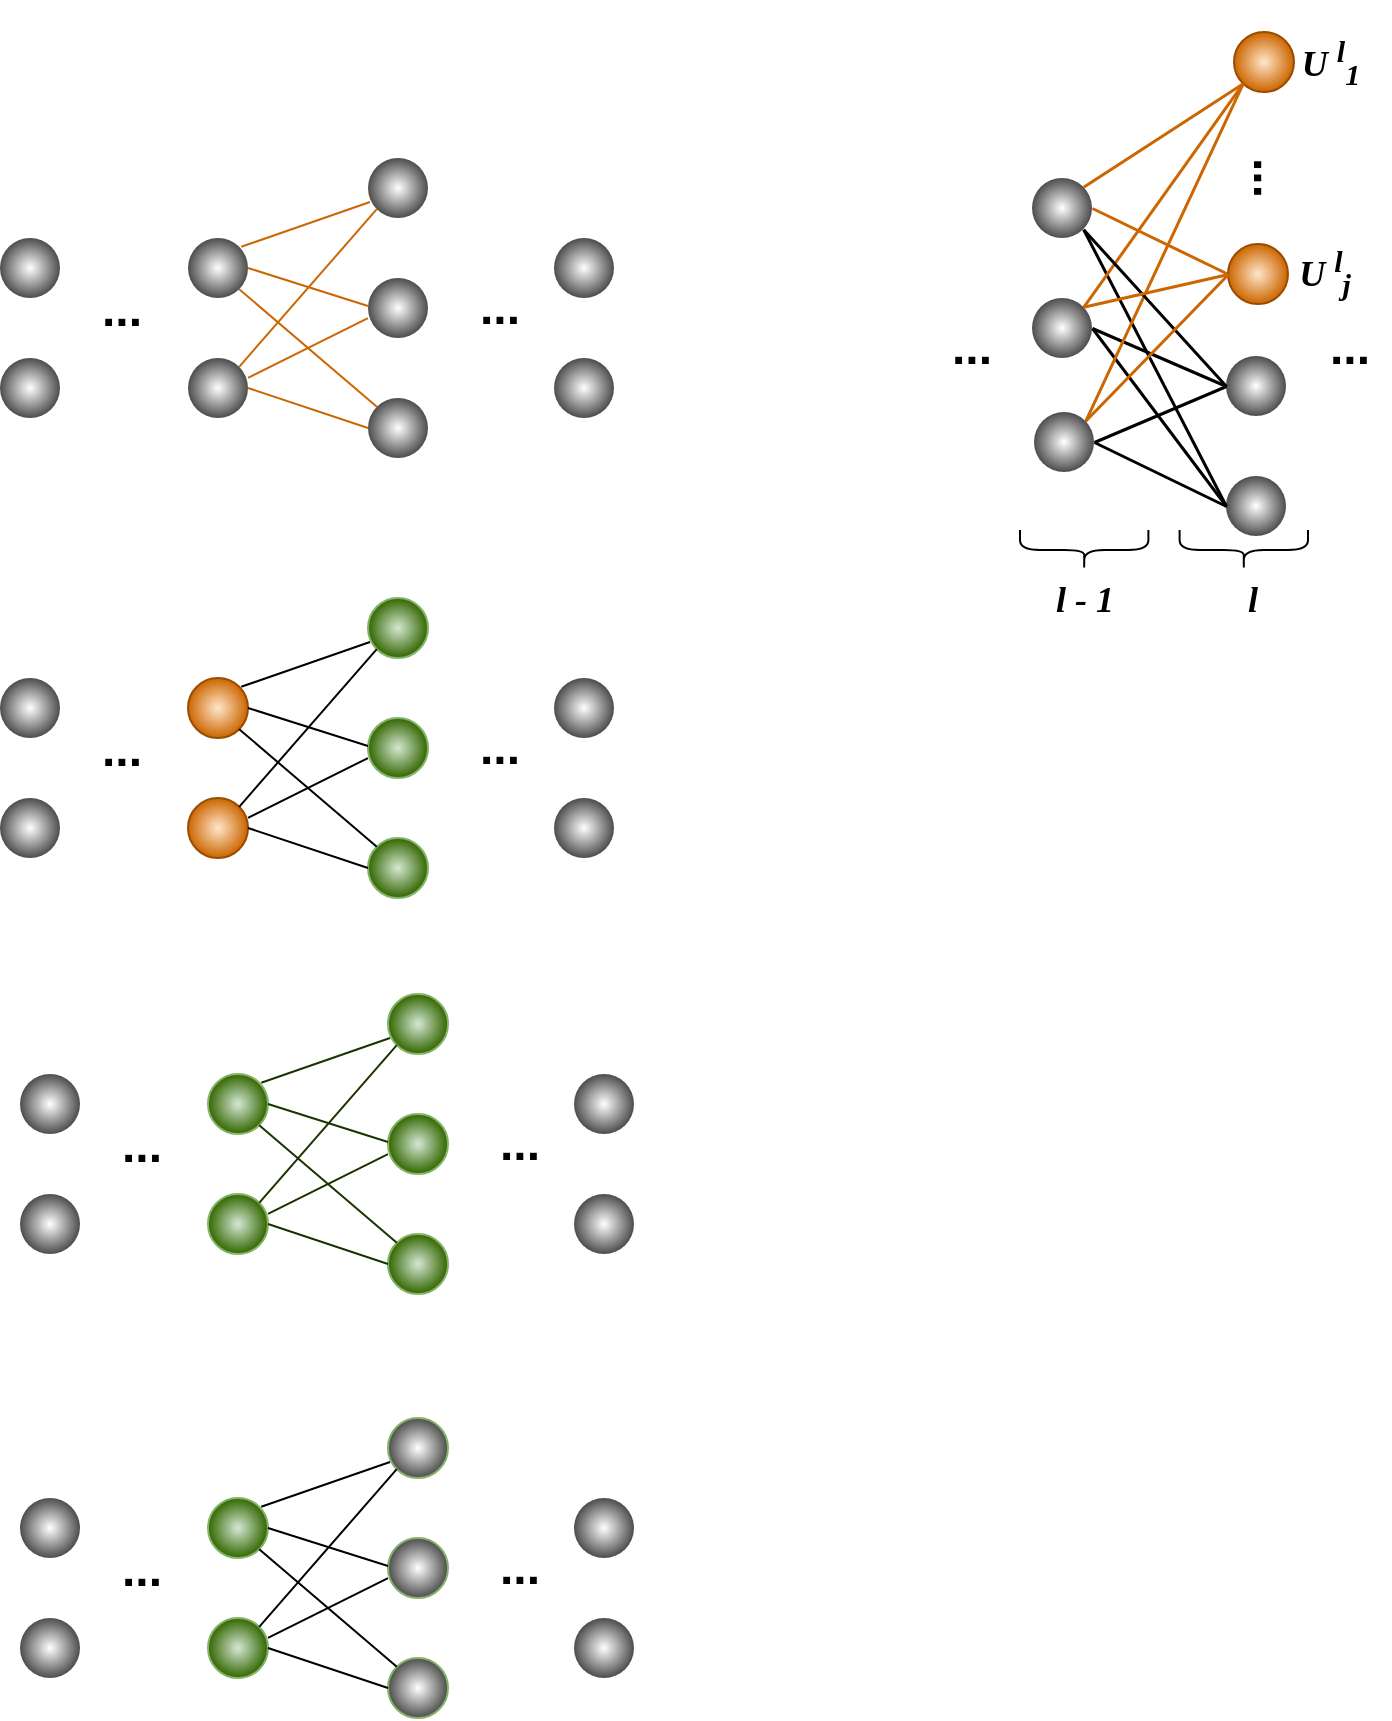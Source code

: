 <mxfile version="24.7.1" type="github">
  <diagram name="Page-1" id="FUWo2Y51OWxyG4Jk93Gd">
    <mxGraphModel dx="1372" dy="820" grid="1" gridSize="10" guides="1" tooltips="1" connect="1" arrows="1" fold="1" page="1" pageScale="1" pageWidth="850" pageHeight="1100" math="0" shadow="0">
      <root>
        <mxCell id="0" />
        <mxCell id="1" parent="0" />
        <mxCell id="ar6Wckdf8JKicGxUos1O-1" value="" style="ellipse;whiteSpace=wrap;html=1;aspect=fixed;gradientColor=#4D4D4D;fillColor=default;gradientDirection=radial;shadow=0;strokeColor=none;" vertex="1" parent="1">
          <mxGeometry x="20" y="410" width="30" height="30" as="geometry" />
        </mxCell>
        <mxCell id="ar6Wckdf8JKicGxUos1O-2" value="" style="ellipse;whiteSpace=wrap;html=1;aspect=fixed;gradientColor=#4D4D4D;fillColor=default;gradientDirection=radial;shadow=0;strokeColor=none;" vertex="1" parent="1">
          <mxGeometry x="297" y="470" width="30" height="30" as="geometry" />
        </mxCell>
        <mxCell id="ar6Wckdf8JKicGxUos1O-3" value="" style="ellipse;whiteSpace=wrap;html=1;aspect=fixed;gradientColor=#4D4D4D;fillColor=default;gradientDirection=radial;shadow=0;strokeColor=none;" vertex="1" parent="1">
          <mxGeometry x="297" y="410" width="30" height="30" as="geometry" />
        </mxCell>
        <mxCell id="ar6Wckdf8JKicGxUos1O-4" value="" style="ellipse;whiteSpace=wrap;html=1;aspect=fixed;fillColor=#d5e8d4;gradientDirection=radial;shadow=0;strokeColor=#82b366;gradientColor=#336600;align=center;verticalAlign=middle;fontFamily=Helvetica;fontSize=12;fontColor=default;" vertex="1" parent="1">
          <mxGeometry x="204" y="490" width="30" height="30" as="geometry" />
        </mxCell>
        <mxCell id="ar6Wckdf8JKicGxUos1O-5" value="" style="ellipse;whiteSpace=wrap;html=1;aspect=fixed;fillColor=#d5e8d4;gradientDirection=radial;shadow=0;strokeColor=#82b366;gradientColor=#336600;align=center;verticalAlign=middle;fontFamily=Helvetica;fontSize=12;fontColor=default;" vertex="1" parent="1">
          <mxGeometry x="204" y="430" width="30" height="30" as="geometry" />
        </mxCell>
        <mxCell id="ar6Wckdf8JKicGxUos1O-6" value="" style="ellipse;whiteSpace=wrap;html=1;aspect=fixed;fillColor=#d5e8d4;gradientDirection=radial;shadow=0;strokeColor=#82b366;gradientColor=#336600;align=center;verticalAlign=middle;fontFamily=Helvetica;fontSize=12;fontColor=default;" vertex="1" parent="1">
          <mxGeometry x="204" y="370" width="30" height="30" as="geometry" />
        </mxCell>
        <mxCell id="ar6Wckdf8JKicGxUos1O-7" value="" style="ellipse;whiteSpace=wrap;html=1;aspect=fixed;fillColor=#ffe6cc;gradientDirection=radial;shadow=0;strokeColor=#994C00;gradientColor=#CC6600;align=center;verticalAlign=middle;fontFamily=Helvetica;fontSize=12;fontColor=default;" vertex="1" parent="1">
          <mxGeometry x="114" y="470" width="30" height="30" as="geometry" />
        </mxCell>
        <mxCell id="ar6Wckdf8JKicGxUos1O-8" value="" style="ellipse;whiteSpace=wrap;html=1;aspect=fixed;fillColor=#ffe6cc;gradientDirection=radial;shadow=0;strokeColor=#994C00;gradientColor=#CC6600;align=center;verticalAlign=middle;fontFamily=Helvetica;fontSize=12;fontColor=default;" vertex="1" parent="1">
          <mxGeometry x="114" y="410" width="30" height="30" as="geometry" />
        </mxCell>
        <mxCell id="ar6Wckdf8JKicGxUos1O-9" value="" style="ellipse;whiteSpace=wrap;html=1;aspect=fixed;gradientColor=#4D4D4D;fillColor=default;gradientDirection=radial;shadow=0;strokeColor=none;" vertex="1" parent="1">
          <mxGeometry x="20" y="470" width="30" height="30" as="geometry" />
        </mxCell>
        <mxCell id="ar6Wckdf8JKicGxUos1O-10" value="" style="endArrow=none;html=1;rounded=0;exitX=1;exitY=0;exitDx=0;exitDy=0;" edge="1" parent="1">
          <mxGeometry width="50" height="50" relative="1" as="geometry">
            <mxPoint x="140.607" y="414.393" as="sourcePoint" />
            <mxPoint x="205" y="392" as="targetPoint" />
          </mxGeometry>
        </mxCell>
        <mxCell id="ar6Wckdf8JKicGxUos1O-11" value="" style="endArrow=none;html=1;rounded=0;entryX=0;entryY=0.667;entryDx=0;entryDy=0;exitX=1;exitY=0.333;exitDx=0;exitDy=0;exitPerimeter=0;entryPerimeter=0;" edge="1" parent="1" source="ar6Wckdf8JKicGxUos1O-7" target="ar6Wckdf8JKicGxUos1O-5">
          <mxGeometry width="50" height="50" relative="1" as="geometry">
            <mxPoint x="134" y="480" as="sourcePoint" />
            <mxPoint x="204" y="440" as="targetPoint" />
          </mxGeometry>
        </mxCell>
        <mxCell id="ar6Wckdf8JKicGxUos1O-12" value="" style="endArrow=none;html=1;rounded=0;entryX=0;entryY=0.5;entryDx=0;entryDy=0;exitX=1;exitY=0.5;exitDx=0;exitDy=0;" edge="1" parent="1" source="ar6Wckdf8JKicGxUos1O-7" target="ar6Wckdf8JKicGxUos1O-4">
          <mxGeometry width="50" height="50" relative="1" as="geometry">
            <mxPoint x="150" y="484" as="sourcePoint" />
            <mxPoint x="218" y="466" as="targetPoint" />
          </mxGeometry>
        </mxCell>
        <mxCell id="ar6Wckdf8JKicGxUos1O-13" value="" style="endArrow=none;html=1;rounded=0;entryX=0;entryY=0.5;entryDx=0;entryDy=0;exitX=1;exitY=0.5;exitDx=0;exitDy=0;" edge="1" parent="1" source="ar6Wckdf8JKicGxUos1O-8">
          <mxGeometry width="50" height="50" relative="1" as="geometry">
            <mxPoint x="134" y="430" as="sourcePoint" />
            <mxPoint x="204" y="444" as="targetPoint" />
          </mxGeometry>
        </mxCell>
        <mxCell id="ar6Wckdf8JKicGxUos1O-14" value="" style="endArrow=none;html=1;rounded=0;entryX=0;entryY=0;entryDx=0;entryDy=0;exitX=1;exitY=1;exitDx=0;exitDy=0;" edge="1" parent="1" source="ar6Wckdf8JKicGxUos1O-8" target="ar6Wckdf8JKicGxUos1O-4">
          <mxGeometry width="50" height="50" relative="1" as="geometry">
            <mxPoint x="144" y="440" as="sourcePoint" />
            <mxPoint x="194" y="454" as="targetPoint" />
          </mxGeometry>
        </mxCell>
        <mxCell id="ar6Wckdf8JKicGxUos1O-15" value="" style="endArrow=none;html=1;rounded=0;entryX=0;entryY=1;entryDx=0;entryDy=0;exitX=1;exitY=0;exitDx=0;exitDy=0;" edge="1" parent="1" source="ar6Wckdf8JKicGxUos1O-7" target="ar6Wckdf8JKicGxUos1O-6">
          <mxGeometry width="50" height="50" relative="1" as="geometry">
            <mxPoint x="134" y="480" as="sourcePoint" />
            <mxPoint x="198" y="441" as="targetPoint" />
          </mxGeometry>
        </mxCell>
        <mxCell id="ar6Wckdf8JKicGxUos1O-16" value="&lt;font style=&quot;font-size: 24px;&quot;&gt;&lt;b&gt;...&lt;/b&gt;&lt;/font&gt;" style="text;html=1;align=center;verticalAlign=middle;whiteSpace=wrap;rounded=0;" vertex="1" parent="1">
          <mxGeometry x="61" y="431" width="40" height="30" as="geometry" />
        </mxCell>
        <mxCell id="ar6Wckdf8JKicGxUos1O-17" value="&lt;font style=&quot;font-size: 24px;&quot;&gt;&lt;b&gt;...&lt;/b&gt;&lt;/font&gt;" style="text;html=1;align=center;verticalAlign=middle;whiteSpace=wrap;rounded=0;" vertex="1" parent="1">
          <mxGeometry x="250" y="430" width="40" height="30" as="geometry" />
        </mxCell>
        <mxCell id="ar6Wckdf8JKicGxUos1O-18" value="" style="ellipse;whiteSpace=wrap;html=1;aspect=fixed;gradientColor=#4D4D4D;fillColor=default;gradientDirection=radial;shadow=0;strokeColor=none;" vertex="1" parent="1">
          <mxGeometry x="30" y="608" width="30" height="30" as="geometry" />
        </mxCell>
        <mxCell id="ar6Wckdf8JKicGxUos1O-19" value="" style="ellipse;whiteSpace=wrap;html=1;aspect=fixed;gradientColor=#4D4D4D;fillColor=default;gradientDirection=radial;shadow=0;strokeColor=none;" vertex="1" parent="1">
          <mxGeometry x="307" y="668" width="30" height="30" as="geometry" />
        </mxCell>
        <mxCell id="ar6Wckdf8JKicGxUos1O-20" value="" style="ellipse;whiteSpace=wrap;html=1;aspect=fixed;gradientColor=#4D4D4D;fillColor=default;gradientDirection=radial;shadow=0;strokeColor=none;" vertex="1" parent="1">
          <mxGeometry x="307" y="608" width="30" height="30" as="geometry" />
        </mxCell>
        <mxCell id="ar6Wckdf8JKicGxUos1O-21" value="" style="ellipse;whiteSpace=wrap;html=1;aspect=fixed;gradientColor=#336600;fillColor=#d5e8d4;gradientDirection=radial;shadow=0;strokeColor=#82b366;align=center;verticalAlign=middle;fontFamily=Helvetica;fontSize=12;fontColor=default;" vertex="1" parent="1">
          <mxGeometry x="214" y="688" width="30" height="30" as="geometry" />
        </mxCell>
        <mxCell id="ar6Wckdf8JKicGxUos1O-22" value="" style="ellipse;whiteSpace=wrap;html=1;aspect=fixed;gradientColor=#336600;fillColor=#d5e8d4;gradientDirection=radial;shadow=0;strokeColor=#82b366;align=center;verticalAlign=middle;fontFamily=Helvetica;fontSize=12;fontColor=default;" vertex="1" parent="1">
          <mxGeometry x="214" y="628" width="30" height="30" as="geometry" />
        </mxCell>
        <mxCell id="ar6Wckdf8JKicGxUos1O-23" value="" style="ellipse;whiteSpace=wrap;html=1;aspect=fixed;gradientColor=#336600;fillColor=#d5e8d4;gradientDirection=radial;shadow=0;strokeColor=#82b366;align=center;verticalAlign=middle;fontFamily=Helvetica;fontSize=12;fontColor=default;" vertex="1" parent="1">
          <mxGeometry x="214" y="568" width="30" height="30" as="geometry" />
        </mxCell>
        <mxCell id="ar6Wckdf8JKicGxUos1O-24" value="" style="ellipse;whiteSpace=wrap;html=1;aspect=fixed;gradientColor=#336600;fillColor=#d5e8d4;gradientDirection=radial;shadow=0;strokeColor=#82b366;align=center;verticalAlign=middle;fontFamily=Helvetica;fontSize=12;fontColor=default;" vertex="1" parent="1">
          <mxGeometry x="124" y="668" width="30" height="30" as="geometry" />
        </mxCell>
        <mxCell id="ar6Wckdf8JKicGxUos1O-25" value="" style="ellipse;whiteSpace=wrap;html=1;aspect=fixed;gradientColor=#336600;fillColor=#d5e8d4;gradientDirection=radial;shadow=0;strokeColor=#82b366;align=center;verticalAlign=middle;fontFamily=Helvetica;fontSize=12;fontColor=default;" vertex="1" parent="1">
          <mxGeometry x="124" y="608" width="30" height="30" as="geometry" />
        </mxCell>
        <mxCell id="ar6Wckdf8JKicGxUos1O-26" value="" style="ellipse;whiteSpace=wrap;html=1;aspect=fixed;gradientColor=#4D4D4D;fillColor=default;gradientDirection=radial;shadow=0;strokeColor=none;" vertex="1" parent="1">
          <mxGeometry x="30" y="668" width="30" height="30" as="geometry" />
        </mxCell>
        <mxCell id="ar6Wckdf8JKicGxUos1O-27" value="" style="endArrow=none;html=1;rounded=0;exitX=1;exitY=0;exitDx=0;exitDy=0;strokeColor=#1A3300;" edge="1" parent="1">
          <mxGeometry width="50" height="50" relative="1" as="geometry">
            <mxPoint x="150.607" y="612.393" as="sourcePoint" />
            <mxPoint x="215" y="590" as="targetPoint" />
          </mxGeometry>
        </mxCell>
        <mxCell id="ar6Wckdf8JKicGxUos1O-28" value="" style="endArrow=none;html=1;rounded=0;entryX=0;entryY=0.667;entryDx=0;entryDy=0;exitX=1;exitY=0.333;exitDx=0;exitDy=0;exitPerimeter=0;entryPerimeter=0;strokeColor=#1A3300;" edge="1" parent="1" source="ar6Wckdf8JKicGxUos1O-24" target="ar6Wckdf8JKicGxUos1O-22">
          <mxGeometry width="50" height="50" relative="1" as="geometry">
            <mxPoint x="144" y="678" as="sourcePoint" />
            <mxPoint x="214" y="638" as="targetPoint" />
          </mxGeometry>
        </mxCell>
        <mxCell id="ar6Wckdf8JKicGxUos1O-29" value="" style="endArrow=none;html=1;rounded=0;entryX=0;entryY=0.5;entryDx=0;entryDy=0;exitX=1;exitY=0.5;exitDx=0;exitDy=0;strokeColor=#1A3300;" edge="1" parent="1" source="ar6Wckdf8JKicGxUos1O-24" target="ar6Wckdf8JKicGxUos1O-21">
          <mxGeometry width="50" height="50" relative="1" as="geometry">
            <mxPoint x="160" y="682" as="sourcePoint" />
            <mxPoint x="228" y="664" as="targetPoint" />
          </mxGeometry>
        </mxCell>
        <mxCell id="ar6Wckdf8JKicGxUos1O-30" value="" style="endArrow=none;html=1;rounded=0;entryX=0;entryY=0.5;entryDx=0;entryDy=0;exitX=1;exitY=0.5;exitDx=0;exitDy=0;strokeColor=#1A3300;" edge="1" parent="1" source="ar6Wckdf8JKicGxUos1O-25">
          <mxGeometry width="50" height="50" relative="1" as="geometry">
            <mxPoint x="144" y="628" as="sourcePoint" />
            <mxPoint x="214" y="642" as="targetPoint" />
          </mxGeometry>
        </mxCell>
        <mxCell id="ar6Wckdf8JKicGxUos1O-31" value="" style="endArrow=none;html=1;rounded=0;entryX=0;entryY=0;entryDx=0;entryDy=0;exitX=1;exitY=1;exitDx=0;exitDy=0;strokeColor=#1A3300;" edge="1" parent="1" source="ar6Wckdf8JKicGxUos1O-25" target="ar6Wckdf8JKicGxUos1O-21">
          <mxGeometry width="50" height="50" relative="1" as="geometry">
            <mxPoint x="154" y="638" as="sourcePoint" />
            <mxPoint x="204" y="652" as="targetPoint" />
          </mxGeometry>
        </mxCell>
        <mxCell id="ar6Wckdf8JKicGxUos1O-32" value="" style="endArrow=none;html=1;rounded=0;entryX=0;entryY=1;entryDx=0;entryDy=0;exitX=1;exitY=0;exitDx=0;exitDy=0;strokeColor=#1A3300;" edge="1" parent="1" source="ar6Wckdf8JKicGxUos1O-24" target="ar6Wckdf8JKicGxUos1O-23">
          <mxGeometry width="50" height="50" relative="1" as="geometry">
            <mxPoint x="144" y="678" as="sourcePoint" />
            <mxPoint x="208" y="639" as="targetPoint" />
          </mxGeometry>
        </mxCell>
        <mxCell id="ar6Wckdf8JKicGxUos1O-33" value="&lt;font style=&quot;font-size: 24px;&quot;&gt;&lt;b&gt;...&lt;/b&gt;&lt;/font&gt;" style="text;html=1;align=center;verticalAlign=middle;whiteSpace=wrap;rounded=0;" vertex="1" parent="1">
          <mxGeometry x="71" y="629" width="40" height="30" as="geometry" />
        </mxCell>
        <mxCell id="ar6Wckdf8JKicGxUos1O-34" value="&lt;font style=&quot;font-size: 24px;&quot;&gt;&lt;b&gt;...&lt;/b&gt;&lt;/font&gt;" style="text;html=1;align=center;verticalAlign=middle;whiteSpace=wrap;rounded=0;" vertex="1" parent="1">
          <mxGeometry x="260" y="628" width="40" height="30" as="geometry" />
        </mxCell>
        <mxCell id="ar6Wckdf8JKicGxUos1O-35" value="" style="ellipse;whiteSpace=wrap;html=1;aspect=fixed;gradientColor=#4D4D4D;fillColor=default;gradientDirection=radial;shadow=0;strokeColor=none;" vertex="1" parent="1">
          <mxGeometry x="30" y="820" width="30" height="30" as="geometry" />
        </mxCell>
        <mxCell id="ar6Wckdf8JKicGxUos1O-36" value="" style="ellipse;whiteSpace=wrap;html=1;aspect=fixed;gradientColor=#4D4D4D;fillColor=default;gradientDirection=radial;shadow=0;strokeColor=none;" vertex="1" parent="1">
          <mxGeometry x="307" y="880" width="30" height="30" as="geometry" />
        </mxCell>
        <mxCell id="ar6Wckdf8JKicGxUos1O-37" value="" style="ellipse;whiteSpace=wrap;html=1;aspect=fixed;gradientColor=#4D4D4D;fillColor=default;gradientDirection=radial;shadow=0;strokeColor=none;" vertex="1" parent="1">
          <mxGeometry x="307" y="820" width="30" height="30" as="geometry" />
        </mxCell>
        <mxCell id="ar6Wckdf8JKicGxUos1O-38" value="" style="ellipse;whiteSpace=wrap;html=1;aspect=fixed;gradientColor=#4D4D4D;fillColor=default;gradientDirection=radial;shadow=0;strokeColor=#82b366;align=center;verticalAlign=middle;fontFamily=Helvetica;fontSize=12;fontColor=default;" vertex="1" parent="1">
          <mxGeometry x="214" y="900" width="30" height="30" as="geometry" />
        </mxCell>
        <mxCell id="ar6Wckdf8JKicGxUos1O-39" value="" style="ellipse;whiteSpace=wrap;html=1;aspect=fixed;gradientColor=#4D4D4D;fillColor=default;gradientDirection=radial;shadow=0;strokeColor=#82b366;align=center;verticalAlign=middle;fontFamily=Helvetica;fontSize=12;fontColor=default;" vertex="1" parent="1">
          <mxGeometry x="214" y="840" width="30" height="30" as="geometry" />
        </mxCell>
        <mxCell id="ar6Wckdf8JKicGxUos1O-40" value="" style="ellipse;whiteSpace=wrap;html=1;aspect=fixed;gradientColor=#4D4D4D;fillColor=default;gradientDirection=radial;shadow=0;strokeColor=#82b366;align=center;verticalAlign=middle;fontFamily=Helvetica;fontSize=12;fontColor=default;" vertex="1" parent="1">
          <mxGeometry x="214" y="780" width="30" height="30" as="geometry" />
        </mxCell>
        <mxCell id="ar6Wckdf8JKicGxUos1O-41" value="" style="ellipse;whiteSpace=wrap;html=1;aspect=fixed;gradientColor=#336600;fillColor=#d5e8d4;gradientDirection=radial;shadow=0;strokeColor=#82b366;align=center;verticalAlign=middle;fontFamily=Helvetica;fontSize=12;fontColor=default;" vertex="1" parent="1">
          <mxGeometry x="124" y="880" width="30" height="30" as="geometry" />
        </mxCell>
        <mxCell id="ar6Wckdf8JKicGxUos1O-42" value="" style="ellipse;whiteSpace=wrap;html=1;aspect=fixed;gradientColor=#336600;fillColor=#d5e8d4;gradientDirection=radial;shadow=0;strokeColor=#82b366;align=center;verticalAlign=middle;fontFamily=Helvetica;fontSize=12;fontColor=default;" vertex="1" parent="1">
          <mxGeometry x="124" y="820" width="30" height="30" as="geometry" />
        </mxCell>
        <mxCell id="ar6Wckdf8JKicGxUos1O-43" value="" style="ellipse;whiteSpace=wrap;html=1;aspect=fixed;gradientColor=#4D4D4D;fillColor=default;gradientDirection=radial;shadow=0;strokeColor=none;" vertex="1" parent="1">
          <mxGeometry x="30" y="880" width="30" height="30" as="geometry" />
        </mxCell>
        <mxCell id="ar6Wckdf8JKicGxUos1O-44" value="" style="endArrow=none;html=1;rounded=0;exitX=1;exitY=0;exitDx=0;exitDy=0;" edge="1" parent="1">
          <mxGeometry width="50" height="50" relative="1" as="geometry">
            <mxPoint x="150.607" y="824.393" as="sourcePoint" />
            <mxPoint x="215" y="802" as="targetPoint" />
          </mxGeometry>
        </mxCell>
        <mxCell id="ar6Wckdf8JKicGxUos1O-45" value="" style="endArrow=none;html=1;rounded=0;entryX=0;entryY=0.667;entryDx=0;entryDy=0;exitX=1;exitY=0.333;exitDx=0;exitDy=0;exitPerimeter=0;entryPerimeter=0;" edge="1" parent="1" source="ar6Wckdf8JKicGxUos1O-41" target="ar6Wckdf8JKicGxUos1O-39">
          <mxGeometry width="50" height="50" relative="1" as="geometry">
            <mxPoint x="144" y="890" as="sourcePoint" />
            <mxPoint x="214" y="850" as="targetPoint" />
          </mxGeometry>
        </mxCell>
        <mxCell id="ar6Wckdf8JKicGxUos1O-46" value="" style="endArrow=none;html=1;rounded=0;entryX=0;entryY=0.5;entryDx=0;entryDy=0;exitX=1;exitY=0.5;exitDx=0;exitDy=0;" edge="1" parent="1" source="ar6Wckdf8JKicGxUos1O-41" target="ar6Wckdf8JKicGxUos1O-38">
          <mxGeometry width="50" height="50" relative="1" as="geometry">
            <mxPoint x="160" y="894" as="sourcePoint" />
            <mxPoint x="228" y="876" as="targetPoint" />
          </mxGeometry>
        </mxCell>
        <mxCell id="ar6Wckdf8JKicGxUos1O-47" value="" style="endArrow=none;html=1;rounded=0;entryX=0;entryY=0.5;entryDx=0;entryDy=0;exitX=1;exitY=0.5;exitDx=0;exitDy=0;" edge="1" parent="1" source="ar6Wckdf8JKicGxUos1O-42">
          <mxGeometry width="50" height="50" relative="1" as="geometry">
            <mxPoint x="144" y="840" as="sourcePoint" />
            <mxPoint x="214" y="854" as="targetPoint" />
          </mxGeometry>
        </mxCell>
        <mxCell id="ar6Wckdf8JKicGxUos1O-48" value="" style="endArrow=none;html=1;rounded=0;entryX=0;entryY=0;entryDx=0;entryDy=0;exitX=1;exitY=1;exitDx=0;exitDy=0;" edge="1" parent="1" source="ar6Wckdf8JKicGxUos1O-42" target="ar6Wckdf8JKicGxUos1O-38">
          <mxGeometry width="50" height="50" relative="1" as="geometry">
            <mxPoint x="154" y="850" as="sourcePoint" />
            <mxPoint x="204" y="864" as="targetPoint" />
          </mxGeometry>
        </mxCell>
        <mxCell id="ar6Wckdf8JKicGxUos1O-49" value="" style="endArrow=none;html=1;rounded=0;entryX=0;entryY=1;entryDx=0;entryDy=0;exitX=1;exitY=0;exitDx=0;exitDy=0;" edge="1" parent="1" source="ar6Wckdf8JKicGxUos1O-41" target="ar6Wckdf8JKicGxUos1O-40">
          <mxGeometry width="50" height="50" relative="1" as="geometry">
            <mxPoint x="144" y="890" as="sourcePoint" />
            <mxPoint x="208" y="851" as="targetPoint" />
          </mxGeometry>
        </mxCell>
        <mxCell id="ar6Wckdf8JKicGxUos1O-50" value="&lt;font style=&quot;font-size: 24px;&quot;&gt;&lt;b&gt;...&lt;/b&gt;&lt;/font&gt;" style="text;html=1;align=center;verticalAlign=middle;whiteSpace=wrap;rounded=0;" vertex="1" parent="1">
          <mxGeometry x="71" y="841" width="40" height="30" as="geometry" />
        </mxCell>
        <mxCell id="ar6Wckdf8JKicGxUos1O-51" value="&lt;font style=&quot;font-size: 24px;&quot;&gt;&lt;b&gt;...&lt;/b&gt;&lt;/font&gt;" style="text;html=1;align=center;verticalAlign=middle;whiteSpace=wrap;rounded=0;" vertex="1" parent="1">
          <mxGeometry x="260" y="840" width="40" height="30" as="geometry" />
        </mxCell>
        <mxCell id="ar6Wckdf8JKicGxUos1O-52" value="" style="ellipse;whiteSpace=wrap;html=1;aspect=fixed;gradientColor=#4D4D4D;fillColor=default;gradientDirection=radial;shadow=0;strokeColor=none;" vertex="1" parent="1">
          <mxGeometry x="20" y="190" width="30" height="30" as="geometry" />
        </mxCell>
        <mxCell id="ar6Wckdf8JKicGxUos1O-53" value="" style="ellipse;whiteSpace=wrap;html=1;aspect=fixed;gradientColor=#4D4D4D;fillColor=default;gradientDirection=radial;shadow=0;strokeColor=none;" vertex="1" parent="1">
          <mxGeometry x="297" y="250" width="30" height="30" as="geometry" />
        </mxCell>
        <mxCell id="ar6Wckdf8JKicGxUos1O-54" value="" style="ellipse;whiteSpace=wrap;html=1;aspect=fixed;gradientColor=#4D4D4D;fillColor=default;gradientDirection=radial;shadow=0;strokeColor=none;" vertex="1" parent="1">
          <mxGeometry x="297" y="190" width="30" height="30" as="geometry" />
        </mxCell>
        <mxCell id="ar6Wckdf8JKicGxUos1O-55" value="" style="ellipse;whiteSpace=wrap;html=1;aspect=fixed;gradientColor=#4D4D4D;fillColor=default;gradientDirection=radial;shadow=0;strokeColor=none;" vertex="1" parent="1">
          <mxGeometry x="204" y="270" width="30" height="30" as="geometry" />
        </mxCell>
        <mxCell id="ar6Wckdf8JKicGxUos1O-56" value="" style="ellipse;whiteSpace=wrap;html=1;aspect=fixed;gradientColor=#4D4D4D;fillColor=default;gradientDirection=radial;shadow=0;strokeColor=none;" vertex="1" parent="1">
          <mxGeometry x="204" y="210" width="30" height="30" as="geometry" />
        </mxCell>
        <mxCell id="ar6Wckdf8JKicGxUos1O-57" value="" style="ellipse;whiteSpace=wrap;html=1;aspect=fixed;gradientColor=#4D4D4D;fillColor=default;gradientDirection=radial;shadow=0;strokeColor=none;" vertex="1" parent="1">
          <mxGeometry x="204" y="150" width="30" height="30" as="geometry" />
        </mxCell>
        <mxCell id="ar6Wckdf8JKicGxUos1O-58" value="" style="ellipse;whiteSpace=wrap;html=1;aspect=fixed;gradientColor=#4D4D4D;fillColor=default;gradientDirection=radial;shadow=0;strokeColor=none;" vertex="1" parent="1">
          <mxGeometry x="114" y="250" width="30" height="30" as="geometry" />
        </mxCell>
        <mxCell id="ar6Wckdf8JKicGxUos1O-59" value="" style="ellipse;whiteSpace=wrap;html=1;aspect=fixed;gradientColor=#4D4D4D;fillColor=default;gradientDirection=radial;shadow=0;strokeColor=none;" vertex="1" parent="1">
          <mxGeometry x="114" y="190" width="30" height="30" as="geometry" />
        </mxCell>
        <mxCell id="ar6Wckdf8JKicGxUos1O-60" value="" style="ellipse;whiteSpace=wrap;html=1;aspect=fixed;gradientColor=#4D4D4D;fillColor=default;gradientDirection=radial;shadow=0;strokeColor=none;" vertex="1" parent="1">
          <mxGeometry x="20" y="250" width="30" height="30" as="geometry" />
        </mxCell>
        <mxCell id="ar6Wckdf8JKicGxUos1O-61" value="" style="endArrow=none;html=1;rounded=0;exitX=1;exitY=0;exitDx=0;exitDy=0;strokeColor=#CC6600;" edge="1" parent="1">
          <mxGeometry width="50" height="50" relative="1" as="geometry">
            <mxPoint x="140.607" y="194.393" as="sourcePoint" />
            <mxPoint x="205" y="172" as="targetPoint" />
          </mxGeometry>
        </mxCell>
        <mxCell id="ar6Wckdf8JKicGxUos1O-62" value="" style="endArrow=none;html=1;rounded=0;entryX=0;entryY=0.667;entryDx=0;entryDy=0;exitX=1;exitY=0.333;exitDx=0;exitDy=0;exitPerimeter=0;entryPerimeter=0;strokeColor=#CC6600;" edge="1" parent="1" source="ar6Wckdf8JKicGxUos1O-58" target="ar6Wckdf8JKicGxUos1O-56">
          <mxGeometry width="50" height="50" relative="1" as="geometry">
            <mxPoint x="134" y="260" as="sourcePoint" />
            <mxPoint x="204" y="220" as="targetPoint" />
          </mxGeometry>
        </mxCell>
        <mxCell id="ar6Wckdf8JKicGxUos1O-63" value="" style="endArrow=none;html=1;rounded=0;entryX=0;entryY=0.5;entryDx=0;entryDy=0;exitX=1;exitY=0.5;exitDx=0;exitDy=0;strokeColor=#CC6600;" edge="1" parent="1" source="ar6Wckdf8JKicGxUos1O-58" target="ar6Wckdf8JKicGxUos1O-55">
          <mxGeometry width="50" height="50" relative="1" as="geometry">
            <mxPoint x="150" y="264" as="sourcePoint" />
            <mxPoint x="218" y="246" as="targetPoint" />
          </mxGeometry>
        </mxCell>
        <mxCell id="ar6Wckdf8JKicGxUos1O-64" value="" style="endArrow=none;html=1;rounded=0;entryX=0;entryY=0.5;entryDx=0;entryDy=0;exitX=1;exitY=0.5;exitDx=0;exitDy=0;strokeColor=#CC6600;" edge="1" parent="1" source="ar6Wckdf8JKicGxUos1O-59">
          <mxGeometry width="50" height="50" relative="1" as="geometry">
            <mxPoint x="134" y="210" as="sourcePoint" />
            <mxPoint x="204" y="224" as="targetPoint" />
          </mxGeometry>
        </mxCell>
        <mxCell id="ar6Wckdf8JKicGxUos1O-65" value="" style="endArrow=none;html=1;rounded=0;entryX=0;entryY=0;entryDx=0;entryDy=0;exitX=1;exitY=1;exitDx=0;exitDy=0;strokeColor=#CC6600;" edge="1" parent="1" source="ar6Wckdf8JKicGxUos1O-59" target="ar6Wckdf8JKicGxUos1O-55">
          <mxGeometry width="50" height="50" relative="1" as="geometry">
            <mxPoint x="144" y="220" as="sourcePoint" />
            <mxPoint x="194" y="234" as="targetPoint" />
          </mxGeometry>
        </mxCell>
        <mxCell id="ar6Wckdf8JKicGxUos1O-66" value="" style="endArrow=none;html=1;rounded=0;entryX=0;entryY=1;entryDx=0;entryDy=0;exitX=1;exitY=0;exitDx=0;exitDy=0;strokeColor=#CC6600;" edge="1" parent="1" source="ar6Wckdf8JKicGxUos1O-58" target="ar6Wckdf8JKicGxUos1O-57">
          <mxGeometry width="50" height="50" relative="1" as="geometry">
            <mxPoint x="134" y="260" as="sourcePoint" />
            <mxPoint x="198" y="221" as="targetPoint" />
          </mxGeometry>
        </mxCell>
        <mxCell id="ar6Wckdf8JKicGxUos1O-67" value="&lt;font style=&quot;font-size: 24px;&quot;&gt;&lt;b&gt;...&lt;/b&gt;&lt;/font&gt;" style="text;html=1;align=center;verticalAlign=middle;whiteSpace=wrap;rounded=0;" vertex="1" parent="1">
          <mxGeometry x="61" y="211" width="40" height="30" as="geometry" />
        </mxCell>
        <mxCell id="ar6Wckdf8JKicGxUos1O-68" value="&lt;font style=&quot;font-size: 24px;&quot;&gt;&lt;b&gt;...&lt;/b&gt;&lt;/font&gt;" style="text;html=1;align=center;verticalAlign=middle;whiteSpace=wrap;rounded=0;" vertex="1" parent="1">
          <mxGeometry x="250" y="210" width="40" height="30" as="geometry" />
        </mxCell>
        <mxCell id="ar6Wckdf8JKicGxUos1O-71" value="" style="ellipse;whiteSpace=wrap;html=1;aspect=fixed;gradientColor=#4D4D4D;fillColor=default;gradientDirection=radial;shadow=0;strokeColor=none;" vertex="1" parent="1">
          <mxGeometry x="633" y="309" width="30" height="30" as="geometry" />
        </mxCell>
        <mxCell id="ar6Wckdf8JKicGxUos1O-72" value="" style="ellipse;whiteSpace=wrap;html=1;aspect=fixed;gradientColor=#4D4D4D;fillColor=default;gradientDirection=radial;shadow=0;strokeColor=none;" vertex="1" parent="1">
          <mxGeometry x="633" y="249" width="30" height="30" as="geometry" />
        </mxCell>
        <mxCell id="ar6Wckdf8JKicGxUos1O-73" value="" style="ellipse;whiteSpace=wrap;html=1;aspect=fixed;gradientColor=#CC6600;fillColor=#ffe6cc;gradientDirection=radial;shadow=0;strokeColor=#994C00;align=center;verticalAlign=middle;fontFamily=Helvetica;fontSize=12;fontColor=default;" vertex="1" parent="1">
          <mxGeometry x="637" y="87" width="30" height="30" as="geometry" />
        </mxCell>
        <mxCell id="ar6Wckdf8JKicGxUos1O-74" value="" style="ellipse;whiteSpace=wrap;html=1;aspect=fixed;gradientColor=#4D4D4D;fillColor=default;gradientDirection=radial;shadow=0;strokeColor=none;" vertex="1" parent="1">
          <mxGeometry x="536" y="220" width="30" height="30" as="geometry" />
        </mxCell>
        <mxCell id="ar6Wckdf8JKicGxUos1O-75" value="" style="ellipse;whiteSpace=wrap;html=1;aspect=fixed;gradientColor=#4D4D4D;fillColor=default;gradientDirection=radial;shadow=0;strokeColor=none;" vertex="1" parent="1">
          <mxGeometry x="536" y="160" width="30" height="30" as="geometry" />
        </mxCell>
        <mxCell id="ar6Wckdf8JKicGxUos1O-76" value="" style="endArrow=none;html=1;rounded=0;exitX=1;exitY=0.5;exitDx=0;exitDy=0;strokeColor=#CC6600;entryX=0;entryY=0.5;entryDx=0;entryDy=0;strokeWidth=1.5;" edge="1" parent="1" source="ar6Wckdf8JKicGxUos1O-75" target="ar6Wckdf8JKicGxUos1O-85">
          <mxGeometry width="50" height="50" relative="1" as="geometry">
            <mxPoint x="576.607" y="164.393" as="sourcePoint" />
            <mxPoint x="641" y="142" as="targetPoint" />
          </mxGeometry>
        </mxCell>
        <mxCell id="ar6Wckdf8JKicGxUos1O-77" value="" style="endArrow=none;html=1;rounded=0;entryX=0;entryY=0.5;entryDx=0;entryDy=0;exitX=1;exitY=0.5;exitDx=0;exitDy=0;strokeColor=#000000;strokeWidth=1.5;" edge="1" parent="1" source="ar6Wckdf8JKicGxUos1O-74" target="ar6Wckdf8JKicGxUos1O-72">
          <mxGeometry width="50" height="50" relative="1" as="geometry">
            <mxPoint x="570" y="230" as="sourcePoint" />
            <mxPoint x="640" y="190" as="targetPoint" />
          </mxGeometry>
        </mxCell>
        <mxCell id="ar6Wckdf8JKicGxUos1O-78" value="" style="endArrow=none;html=1;rounded=0;entryX=0;entryY=0.5;entryDx=0;entryDy=0;exitX=1;exitY=0.5;exitDx=0;exitDy=0;strokeColor=#000000;strokeWidth=1.5;" edge="1" parent="1" source="ar6Wckdf8JKicGxUos1O-74" target="ar6Wckdf8JKicGxUos1O-71">
          <mxGeometry width="50" height="50" relative="1" as="geometry">
            <mxPoint x="586" y="234" as="sourcePoint" />
            <mxPoint x="654" y="216" as="targetPoint" />
          </mxGeometry>
        </mxCell>
        <mxCell id="ar6Wckdf8JKicGxUos1O-80" value="" style="endArrow=none;html=1;rounded=0;entryX=0;entryY=0.5;entryDx=0;entryDy=0;exitX=1;exitY=1;exitDx=0;exitDy=0;strokeColor=#000000;strokeWidth=1.5;" edge="1" parent="1" source="ar6Wckdf8JKicGxUos1O-75" target="ar6Wckdf8JKicGxUos1O-71">
          <mxGeometry width="50" height="50" relative="1" as="geometry">
            <mxPoint x="580" y="190" as="sourcePoint" />
            <mxPoint x="630" y="204" as="targetPoint" />
          </mxGeometry>
        </mxCell>
        <mxCell id="ar6Wckdf8JKicGxUos1O-81" value="" style="endArrow=none;html=1;rounded=0;entryX=0;entryY=1;entryDx=0;entryDy=0;exitX=1;exitY=0;exitDx=0;exitDy=0;strokeColor=#CC6600;strokeWidth=1.5;" edge="1" parent="1" source="ar6Wckdf8JKicGxUos1O-74" target="ar6Wckdf8JKicGxUos1O-73">
          <mxGeometry width="50" height="50" relative="1" as="geometry">
            <mxPoint x="570" y="230" as="sourcePoint" />
            <mxPoint x="634" y="191" as="targetPoint" />
          </mxGeometry>
        </mxCell>
        <mxCell id="ar6Wckdf8JKicGxUos1O-82" value="&lt;font style=&quot;font-size: 24px;&quot;&gt;&lt;b&gt;...&lt;/b&gt;&lt;/font&gt;" style="text;html=1;align=center;verticalAlign=middle;whiteSpace=wrap;rounded=0;" vertex="1" parent="1">
          <mxGeometry x="675" y="230" width="40" height="30" as="geometry" />
        </mxCell>
        <mxCell id="ar6Wckdf8JKicGxUos1O-83" value="&lt;font style=&quot;font-size: 24px;&quot;&gt;&lt;b&gt;...&lt;/b&gt;&lt;/font&gt;" style="text;html=1;align=center;verticalAlign=middle;whiteSpace=wrap;rounded=0;" vertex="1" parent="1">
          <mxGeometry x="486" y="230" width="40" height="30" as="geometry" />
        </mxCell>
        <mxCell id="ar6Wckdf8JKicGxUos1O-84" value="" style="ellipse;whiteSpace=wrap;html=1;aspect=fixed;gradientColor=#4D4D4D;fillColor=default;gradientDirection=radial;shadow=0;strokeColor=none;" vertex="1" parent="1">
          <mxGeometry x="537" y="277" width="30" height="30" as="geometry" />
        </mxCell>
        <mxCell id="ar6Wckdf8JKicGxUos1O-85" value="" style="ellipse;whiteSpace=wrap;html=1;aspect=fixed;gradientColor=#CC6600;fillColor=#ffe6cc;gradientDirection=radial;shadow=0;strokeColor=#994C00;align=center;verticalAlign=middle;fontFamily=Helvetica;fontSize=12;fontColor=default;" vertex="1" parent="1">
          <mxGeometry x="634" y="193" width="30" height="30" as="geometry" />
        </mxCell>
        <mxCell id="ar6Wckdf8JKicGxUos1O-86" value="&lt;font style=&quot;font-size: 24px;&quot;&gt;&lt;b&gt;...&lt;/b&gt;&lt;/font&gt;" style="text;html=1;align=center;verticalAlign=middle;whiteSpace=wrap;rounded=0;rotation=90;" vertex="1" parent="1">
          <mxGeometry x="635" y="145" width="40" height="30" as="geometry" />
        </mxCell>
        <mxCell id="ar6Wckdf8JKicGxUos1O-88" value="" style="endArrow=none;html=1;rounded=0;entryX=0;entryY=1;entryDx=0;entryDy=0;exitX=1;exitY=0;exitDx=0;exitDy=0;strokeColor=#CC6600;strokeWidth=1.5;" edge="1" parent="1" source="ar6Wckdf8JKicGxUos1O-84" target="ar6Wckdf8JKicGxUos1O-73">
          <mxGeometry width="50" height="50" relative="1" as="geometry">
            <mxPoint x="572" y="283" as="sourcePoint" />
            <mxPoint x="640" y="130" as="targetPoint" />
          </mxGeometry>
        </mxCell>
        <mxCell id="ar6Wckdf8JKicGxUos1O-89" value="" style="endArrow=none;html=1;rounded=0;entryX=0;entryY=1;entryDx=0;entryDy=0;strokeColor=#CC6600;exitX=1;exitY=0;exitDx=0;exitDy=0;strokeWidth=1.5;" edge="1" parent="1" source="ar6Wckdf8JKicGxUos1O-75" target="ar6Wckdf8JKicGxUos1O-73">
          <mxGeometry width="50" height="50" relative="1" as="geometry">
            <mxPoint x="580" y="160" as="sourcePoint" />
            <mxPoint x="641" y="-30" as="targetPoint" />
          </mxGeometry>
        </mxCell>
        <mxCell id="ar6Wckdf8JKicGxUos1O-91" value="" style="endArrow=none;html=1;rounded=0;strokeColor=#000000;entryX=0;entryY=0.5;entryDx=0;entryDy=0;strokeWidth=1.5;exitX=1;exitY=1;exitDx=0;exitDy=0;" edge="1" parent="1" source="ar6Wckdf8JKicGxUos1O-75" target="ar6Wckdf8JKicGxUos1O-72">
          <mxGeometry width="50" height="50" relative="1" as="geometry">
            <mxPoint x="570" y="180" as="sourcePoint" />
            <mxPoint x="634" y="223" as="targetPoint" />
          </mxGeometry>
        </mxCell>
        <mxCell id="ar6Wckdf8JKicGxUos1O-92" value="" style="endArrow=none;html=1;rounded=0;exitX=1;exitY=0.5;exitDx=0;exitDy=0;strokeColor=#000000;entryX=0;entryY=0.5;entryDx=0;entryDy=0;strokeWidth=1.5;" edge="1" parent="1" source="ar6Wckdf8JKicGxUos1O-84" target="ar6Wckdf8JKicGxUos1O-71">
          <mxGeometry width="50" height="50" relative="1" as="geometry">
            <mxPoint x="580.997" y="295.393" as="sourcePoint" />
            <mxPoint x="638.39" y="339" as="targetPoint" />
          </mxGeometry>
        </mxCell>
        <mxCell id="ar6Wckdf8JKicGxUos1O-93" value="" style="endArrow=none;html=1;rounded=0;entryX=0;entryY=0.5;entryDx=0;entryDy=0;strokeColor=#CC6600;strokeWidth=1.5;exitX=1;exitY=0;exitDx=0;exitDy=0;" edge="1" parent="1" source="ar6Wckdf8JKicGxUos1O-74" target="ar6Wckdf8JKicGxUos1O-85">
          <mxGeometry width="50" height="50" relative="1" as="geometry">
            <mxPoint x="580" y="233" as="sourcePoint" />
            <mxPoint x="630" y="183" as="targetPoint" />
          </mxGeometry>
        </mxCell>
        <mxCell id="ar6Wckdf8JKicGxUos1O-94" value="" style="endArrow=none;html=1;rounded=0;entryX=0;entryY=0.5;entryDx=0;entryDy=0;exitX=1;exitY=0.5;exitDx=0;exitDy=0;strokeColor=#000000;strokeWidth=1.5;" edge="1" parent="1" source="ar6Wckdf8JKicGxUos1O-84" target="ar6Wckdf8JKicGxUos1O-72">
          <mxGeometry width="50" height="50" relative="1" as="geometry">
            <mxPoint x="579" y="295" as="sourcePoint" />
            <mxPoint x="633" y="270" as="targetPoint" />
          </mxGeometry>
        </mxCell>
        <mxCell id="ar6Wckdf8JKicGxUos1O-95" value="" style="endArrow=none;html=1;rounded=0;entryX=0;entryY=0.5;entryDx=0;entryDy=0;exitX=1;exitY=0;exitDx=0;exitDy=0;strokeColor=#CC6600;strokeWidth=1.5;" edge="1" parent="1" source="ar6Wckdf8JKicGxUos1O-84" target="ar6Wckdf8JKicGxUos1O-85">
          <mxGeometry width="50" height="50" relative="1" as="geometry">
            <mxPoint x="580" y="280" as="sourcePoint" />
            <mxPoint x="624" y="254" as="targetPoint" />
          </mxGeometry>
        </mxCell>
        <mxCell id="ar6Wckdf8JKicGxUos1O-100" value="" style="group" vertex="1" connectable="0" parent="1">
          <mxGeometry x="530" y="336" width="144" height="42" as="geometry" />
        </mxCell>
        <mxCell id="ar6Wckdf8JKicGxUos1O-96" value="" style="shape=curlyBracket;whiteSpace=wrap;html=1;rounded=1;flipH=1;labelPosition=right;verticalLabelPosition=middle;align=left;verticalAlign=middle;direction=north;strokeWidth=1;" vertex="1" parent="ar6Wckdf8JKicGxUos1O-100">
          <mxGeometry x="79.796" width="64.204" height="20" as="geometry" />
        </mxCell>
        <mxCell id="ar6Wckdf8JKicGxUos1O-97" value="" style="shape=curlyBracket;whiteSpace=wrap;html=1;rounded=1;flipH=1;labelPosition=right;verticalLabelPosition=middle;align=left;verticalAlign=middle;direction=north;strokeWidth=1;" vertex="1" parent="ar6Wckdf8JKicGxUos1O-100">
          <mxGeometry width="64.204" height="20" as="geometry" />
        </mxCell>
        <mxCell id="ar6Wckdf8JKicGxUos1O-98" value="&lt;h4&gt;&lt;i style=&quot;&quot;&gt;&lt;font style=&quot;font-size: 18px;&quot; face=&quot;Times New Roman&quot;&gt;l - 1&lt;/font&gt;&lt;/i&gt;&lt;/h4&gt;" style="text;html=1;align=center;verticalAlign=middle;whiteSpace=wrap;rounded=0;" vertex="1" parent="ar6Wckdf8JKicGxUos1O-100">
          <mxGeometry x="4.583" y="20" width="55.032" height="30" as="geometry" />
        </mxCell>
        <mxCell id="ar6Wckdf8JKicGxUos1O-99" value="&lt;h4&gt;&lt;i style=&quot;&quot;&gt;&lt;font face=&quot;Times New Roman&quot; style=&quot;font-size: 18px;&quot;&gt;l&lt;/font&gt;&lt;/i&gt;&lt;/h4&gt;" style="text;html=1;align=center;verticalAlign=middle;whiteSpace=wrap;rounded=0;fontStyle=1" vertex="1" parent="ar6Wckdf8JKicGxUos1O-100">
          <mxGeometry x="88.964" y="20" width="55.032" height="30" as="geometry" />
        </mxCell>
        <mxCell id="ar6Wckdf8JKicGxUos1O-101" value="&lt;h4&gt;&lt;i style=&quot;&quot;&gt;&lt;font style=&quot;font-size: 18px;&quot; face=&quot;Times New Roman&quot;&gt;U&amp;nbsp;&lt;sup&gt;l&lt;/sup&gt;&lt;sub&gt;1&lt;/sub&gt;&lt;/font&gt;&lt;/i&gt;&lt;/h4&gt;" style="text;html=1;align=center;verticalAlign=middle;whiteSpace=wrap;rounded=0;" vertex="1" parent="1">
          <mxGeometry x="668" y="87" width="35" height="30" as="geometry" />
        </mxCell>
        <mxCell id="ar6Wckdf8JKicGxUos1O-102" value="&lt;h4&gt;&lt;i style=&quot;&quot;&gt;&lt;font style=&quot;font-size: 18px;&quot; face=&quot;Times New Roman&quot;&gt;U&amp;nbsp;&lt;sup&gt;l&lt;/sup&gt;&lt;sub&gt;j&lt;/sub&gt;&lt;/font&gt;&lt;/i&gt;&lt;/h4&gt;" style="text;html=1;align=center;verticalAlign=middle;whiteSpace=wrap;rounded=0;" vertex="1" parent="1">
          <mxGeometry x="666" y="192" width="33" height="30" as="geometry" />
        </mxCell>
      </root>
    </mxGraphModel>
  </diagram>
</mxfile>
